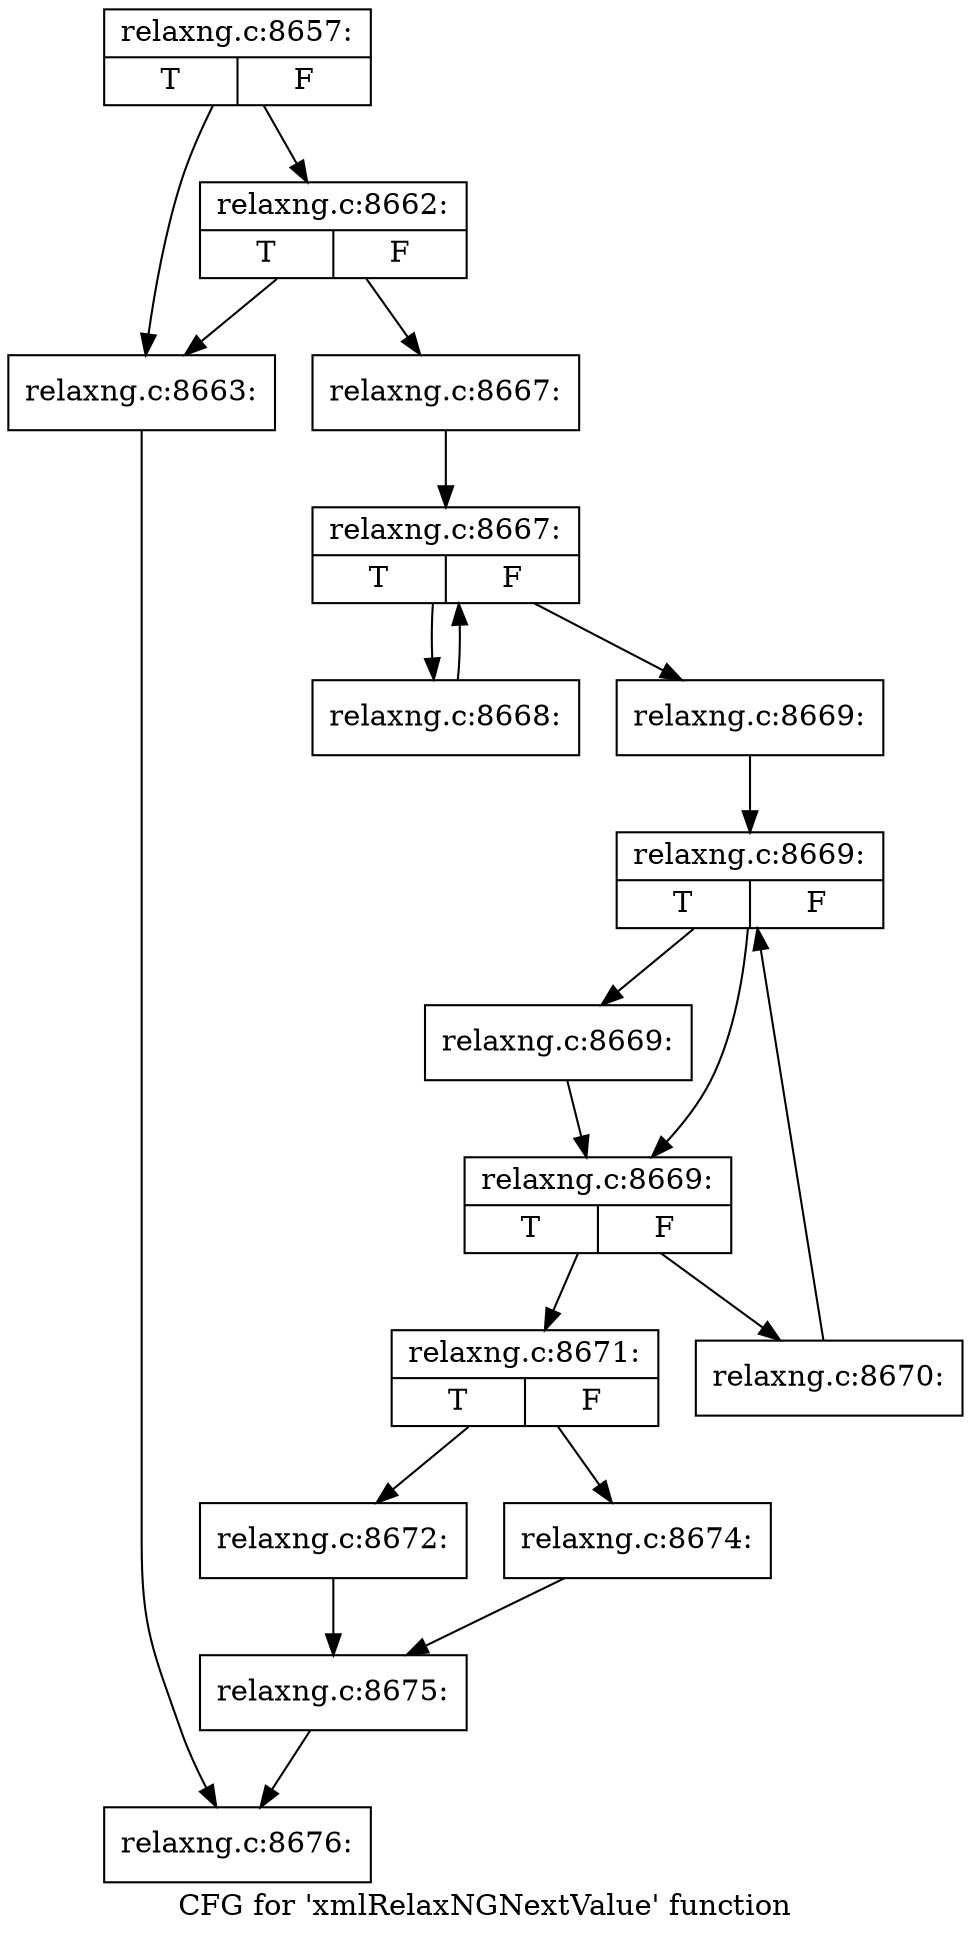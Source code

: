digraph "CFG for 'xmlRelaxNGNextValue' function" {
	label="CFG for 'xmlRelaxNGNextValue' function";

	Node0x3f0f200 [shape=record,label="{relaxng.c:8657:|{<s0>T|<s1>F}}"];
	Node0x3f0f200 -> Node0x3f37860;
	Node0x3f0f200 -> Node0x3f37900;
	Node0x3f37900 [shape=record,label="{relaxng.c:8662:|{<s0>T|<s1>F}}"];
	Node0x3f37900 -> Node0x3f37860;
	Node0x3f37900 -> Node0x3f378b0;
	Node0x3f37860 [shape=record,label="{relaxng.c:8663:}"];
	Node0x3f37860 -> Node0x3f36e70;
	Node0x3f378b0 [shape=record,label="{relaxng.c:8667:}"];
	Node0x3f378b0 -> Node0x3f38990;
	Node0x3f38990 [shape=record,label="{relaxng.c:8667:|{<s0>T|<s1>F}}"];
	Node0x3f38990 -> Node0x3f38e40;
	Node0x3f38990 -> Node0x3f38bb0;
	Node0x3f38e40 [shape=record,label="{relaxng.c:8668:}"];
	Node0x3f38e40 -> Node0x3f38990;
	Node0x3f38bb0 [shape=record,label="{relaxng.c:8669:}"];
	Node0x3f38bb0 -> Node0x3f39070;
	Node0x3f39070 [shape=record,label="{relaxng.c:8669:|{<s0>T|<s1>F}}"];
	Node0x3f39070 -> Node0x3f39360;
	Node0x3f39070 -> Node0x3f39310;
	Node0x3f39360 [shape=record,label="{relaxng.c:8669:}"];
	Node0x3f39360 -> Node0x3f39310;
	Node0x3f39310 [shape=record,label="{relaxng.c:8669:|{<s0>T|<s1>F}}"];
	Node0x3f39310 -> Node0x3f39b70;
	Node0x3f39310 -> Node0x3f39290;
	Node0x3f39b70 [shape=record,label="{relaxng.c:8670:}"];
	Node0x3f39b70 -> Node0x3f39070;
	Node0x3f39290 [shape=record,label="{relaxng.c:8671:|{<s0>T|<s1>F}}"];
	Node0x3f39290 -> Node0x3f39e90;
	Node0x3f39290 -> Node0x3f39f30;
	Node0x3f39e90 [shape=record,label="{relaxng.c:8672:}"];
	Node0x3f39e90 -> Node0x3f39ee0;
	Node0x3f39f30 [shape=record,label="{relaxng.c:8674:}"];
	Node0x3f39f30 -> Node0x3f39ee0;
	Node0x3f39ee0 [shape=record,label="{relaxng.c:8675:}"];
	Node0x3f39ee0 -> Node0x3f36e70;
	Node0x3f36e70 [shape=record,label="{relaxng.c:8676:}"];
}
